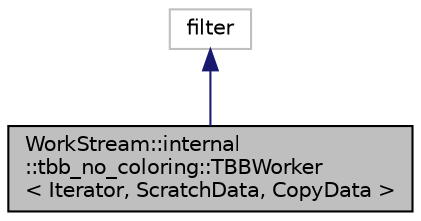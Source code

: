 digraph "WorkStream::internal::tbb_no_coloring::TBBWorker&lt; Iterator, ScratchData, CopyData &gt;"
{
 // LATEX_PDF_SIZE
  edge [fontname="Helvetica",fontsize="10",labelfontname="Helvetica",labelfontsize="10"];
  node [fontname="Helvetica",fontsize="10",shape=record];
  Node1 [label="WorkStream::internal\l::tbb_no_coloring::TBBWorker\l\< Iterator, ScratchData, CopyData \>",height=0.2,width=0.4,color="black", fillcolor="grey75", style="filled", fontcolor="black",tooltip=" "];
  Node2 -> Node1 [dir="back",color="midnightblue",fontsize="10",style="solid",fontname="Helvetica"];
  Node2 [label="filter",height=0.2,width=0.4,color="grey75", fillcolor="white", style="filled",tooltip=" "];
}
